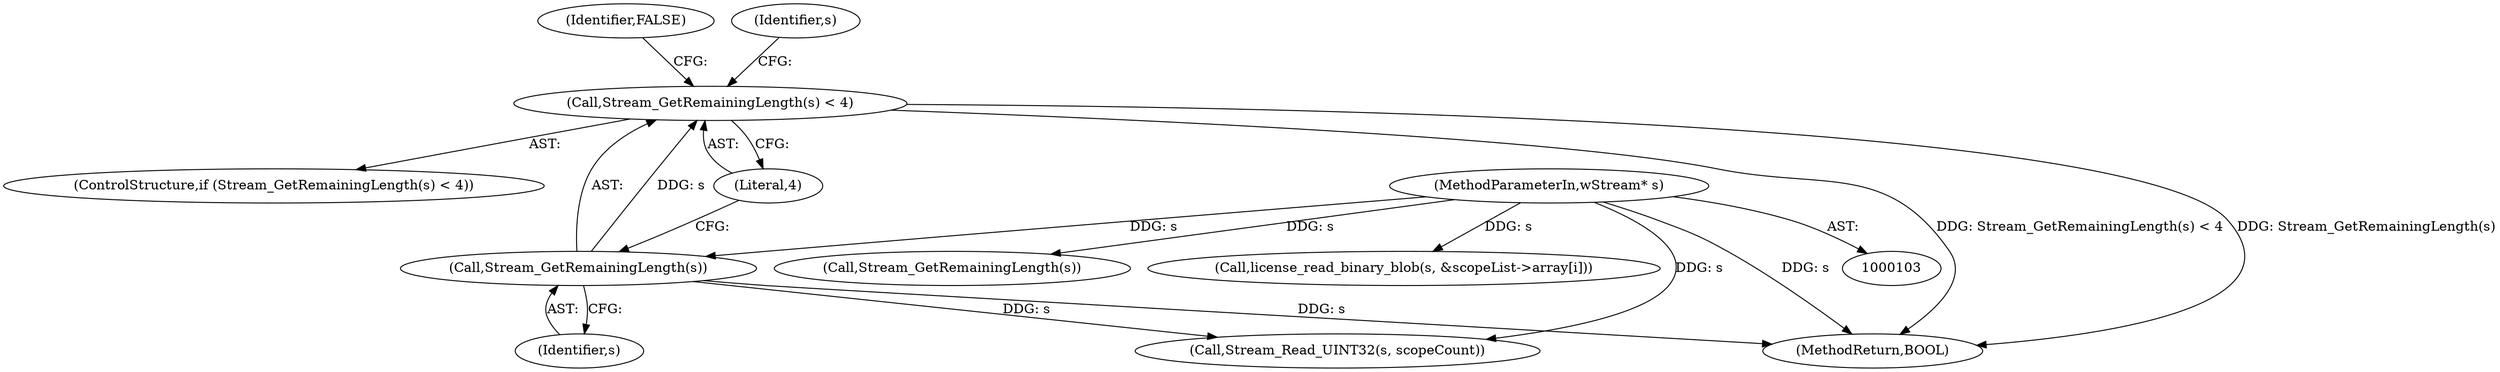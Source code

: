 digraph "0_FreeRDP_e2745807c4c3e0a590c0f69a9b655dc74ebaa03e@API" {
"1000110" [label="(Call,Stream_GetRemainingLength(s) < 4)"];
"1000111" [label="(Call,Stream_GetRemainingLength(s))"];
"1000104" [label="(MethodParameterIn,wStream* s)"];
"1000122" [label="(Call,Stream_GetRemainingLength(s))"];
"1000115" [label="(Identifier,FALSE)"];
"1000104" [label="(MethodParameterIn,wStream* s)"];
"1000112" [label="(Identifier,s)"];
"1000109" [label="(ControlStructure,if (Stream_GetRemainingLength(s) < 4))"];
"1000110" [label="(Call,Stream_GetRemainingLength(s) < 4)"];
"1000116" [label="(Call,Stream_Read_UINT32(s, scopeCount))"];
"1000166" [label="(Call,license_read_binary_blob(s, &scopeList->array[i]))"];
"1000111" [label="(Call,Stream_GetRemainingLength(s))"];
"1000113" [label="(Literal,4)"];
"1000178" [label="(MethodReturn,BOOL)"];
"1000117" [label="(Identifier,s)"];
"1000110" -> "1000109"  [label="AST: "];
"1000110" -> "1000113"  [label="CFG: "];
"1000111" -> "1000110"  [label="AST: "];
"1000113" -> "1000110"  [label="AST: "];
"1000115" -> "1000110"  [label="CFG: "];
"1000117" -> "1000110"  [label="CFG: "];
"1000110" -> "1000178"  [label="DDG: Stream_GetRemainingLength(s) < 4"];
"1000110" -> "1000178"  [label="DDG: Stream_GetRemainingLength(s)"];
"1000111" -> "1000110"  [label="DDG: s"];
"1000111" -> "1000112"  [label="CFG: "];
"1000112" -> "1000111"  [label="AST: "];
"1000113" -> "1000111"  [label="CFG: "];
"1000111" -> "1000178"  [label="DDG: s"];
"1000104" -> "1000111"  [label="DDG: s"];
"1000111" -> "1000116"  [label="DDG: s"];
"1000104" -> "1000103"  [label="AST: "];
"1000104" -> "1000178"  [label="DDG: s"];
"1000104" -> "1000116"  [label="DDG: s"];
"1000104" -> "1000122"  [label="DDG: s"];
"1000104" -> "1000166"  [label="DDG: s"];
}
